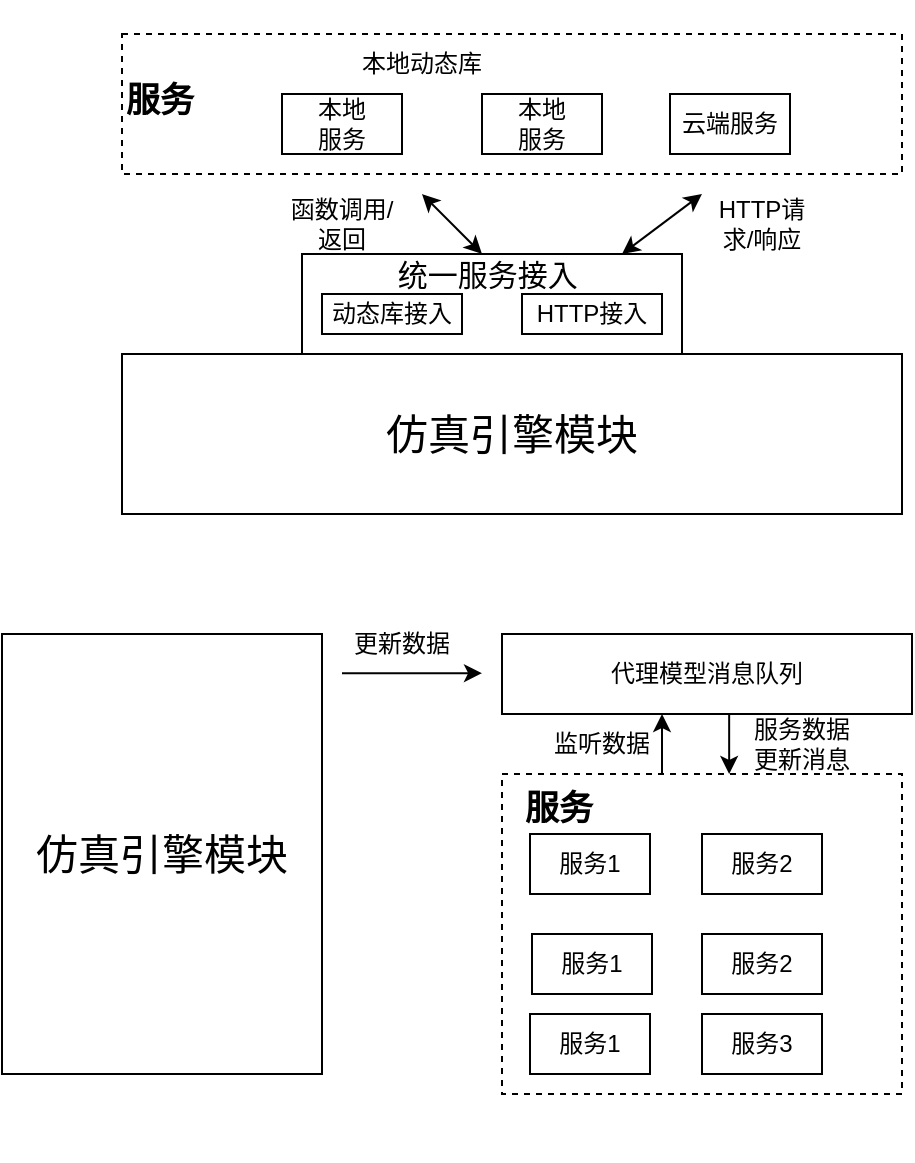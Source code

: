 <mxfile version="24.4.2" type="github">
  <diagram name="第 1 页" id="VU4i24DIDe2JPbdfhRVh">
    <mxGraphModel dx="1188" dy="633" grid="1" gridSize="10" guides="1" tooltips="1" connect="1" arrows="1" fold="1" page="1" pageScale="1" pageWidth="827" pageHeight="1169" math="0" shadow="0">
      <root>
        <mxCell id="0" />
        <mxCell id="1" parent="0" />
        <mxCell id="Od5kitWDJxDLRIZCz0hn-1" value="&lt;div&gt;&lt;b&gt;&lt;font style=&quot;font-size: 17px;&quot;&gt;&lt;br&gt;&lt;/font&gt;&lt;/b&gt;&lt;/div&gt;&lt;b&gt;&lt;font style=&quot;font-size: 17px;&quot;&gt;&lt;div&gt;&lt;b&gt;&lt;font style=&quot;font-size: 17px;&quot;&gt;&lt;br&gt;&lt;/font&gt;&lt;/b&gt;&lt;/div&gt;服务&lt;/font&gt;&lt;/b&gt;&lt;div&gt;&lt;br&gt;&lt;/div&gt;&lt;div&gt;&lt;br&gt;&lt;/div&gt;&lt;div&gt;&lt;br&gt;&lt;/div&gt;" style="rounded=0;whiteSpace=wrap;html=1;dashed=1;align=left;" vertex="1" parent="1">
          <mxGeometry x="180" y="280" width="390" height="70" as="geometry" />
        </mxCell>
        <mxCell id="Od5kitWDJxDLRIZCz0hn-2" value="本地&lt;div&gt;服务&lt;/div&gt;" style="rounded=0;whiteSpace=wrap;html=1;" vertex="1" parent="1">
          <mxGeometry x="260" y="310" width="60" height="30" as="geometry" />
        </mxCell>
        <mxCell id="Od5kitWDJxDLRIZCz0hn-3" value="本地&lt;div&gt;服务&lt;/div&gt;" style="rounded=0;whiteSpace=wrap;html=1;" vertex="1" parent="1">
          <mxGeometry x="360" y="310" width="60" height="30" as="geometry" />
        </mxCell>
        <mxCell id="Od5kitWDJxDLRIZCz0hn-4" value="云端服务" style="rounded=0;whiteSpace=wrap;html=1;" vertex="1" parent="1">
          <mxGeometry x="454" y="310" width="60" height="30" as="geometry" />
        </mxCell>
        <mxCell id="Od5kitWDJxDLRIZCz0hn-7" value="&lt;font style=&quot;font-size: 21px;&quot;&gt;仿真引擎模块&lt;/font&gt;" style="rounded=0;whiteSpace=wrap;html=1;" vertex="1" parent="1">
          <mxGeometry x="180" y="440" width="390" height="80" as="geometry" />
        </mxCell>
        <mxCell id="Od5kitWDJxDLRIZCz0hn-8" value="&lt;div style=&quot;text-align: center;&quot;&gt;&lt;span style=&quot;background-color: initial;&quot;&gt;&lt;br&gt;&lt;/span&gt;&lt;/div&gt;&lt;div style=&quot;text-align: center;&quot;&gt;&lt;span style=&quot;background-color: initial;&quot;&gt;&amp;nbsp; &amp;nbsp; &amp;nbsp; &amp;nbsp; &amp;nbsp; &amp;nbsp; &amp;nbsp; &amp;nbsp;&lt;/span&gt;&lt;/div&gt;&lt;div style=&quot;text-align: center;&quot;&gt;&lt;span style=&quot;background-color: initial;&quot;&gt;&lt;font style=&quot;font-size: 15px;&quot;&gt;&lt;span style=&quot;white-space: pre;&quot;&gt;&#x9;&lt;/span&gt;&amp;nbsp; &amp;nbsp;统一服务接入&lt;/font&gt;&lt;/span&gt;&lt;/div&gt;&lt;div&gt;&lt;br&gt;&lt;/div&gt;&lt;div&gt;&lt;br&gt;&lt;/div&gt;&lt;div&gt;&lt;br&gt;&lt;/div&gt;&lt;div&gt;&lt;br&gt;&lt;/div&gt;" style="rounded=0;whiteSpace=wrap;html=1;align=left;" vertex="1" parent="1">
          <mxGeometry x="270" y="390" width="190" height="50" as="geometry" />
        </mxCell>
        <mxCell id="Od5kitWDJxDLRIZCz0hn-9" value="动态库接入" style="rounded=0;whiteSpace=wrap;html=1;" vertex="1" parent="1">
          <mxGeometry x="280" y="410" width="70" height="20" as="geometry" />
        </mxCell>
        <mxCell id="Od5kitWDJxDLRIZCz0hn-11" value="HTTP接入" style="rounded=0;whiteSpace=wrap;html=1;" vertex="1" parent="1">
          <mxGeometry x="380" y="410" width="70" height="20" as="geometry" />
        </mxCell>
        <mxCell id="Od5kitWDJxDLRIZCz0hn-13" value="" style="endArrow=classic;startArrow=classic;html=1;rounded=0;" edge="1" parent="1">
          <mxGeometry width="50" height="50" relative="1" as="geometry">
            <mxPoint x="360" y="390" as="sourcePoint" />
            <mxPoint x="330" y="360" as="targetPoint" />
          </mxGeometry>
        </mxCell>
        <mxCell id="Od5kitWDJxDLRIZCz0hn-14" value="函数调用/返回" style="text;html=1;align=center;verticalAlign=middle;whiteSpace=wrap;rounded=0;" vertex="1" parent="1">
          <mxGeometry x="260" y="360" width="60" height="30" as="geometry" />
        </mxCell>
        <mxCell id="Od5kitWDJxDLRIZCz0hn-15" value="" style="endArrow=classic;startArrow=classic;html=1;rounded=0;" edge="1" parent="1">
          <mxGeometry width="50" height="50" relative="1" as="geometry">
            <mxPoint x="430" y="390" as="sourcePoint" />
            <mxPoint x="470" y="360" as="targetPoint" />
          </mxGeometry>
        </mxCell>
        <mxCell id="Od5kitWDJxDLRIZCz0hn-17" value="HTTP请求/响应" style="text;html=1;align=center;verticalAlign=middle;whiteSpace=wrap;rounded=0;" vertex="1" parent="1">
          <mxGeometry x="470" y="360" width="60" height="30" as="geometry" />
        </mxCell>
        <mxCell id="Od5kitWDJxDLRIZCz0hn-18" value="本地动态库" style="text;html=1;align=center;verticalAlign=middle;whiteSpace=wrap;rounded=0;" vertex="1" parent="1">
          <mxGeometry x="290" y="280" width="80" height="30" as="geometry" />
        </mxCell>
        <mxCell id="Od5kitWDJxDLRIZCz0hn-19" value="&lt;font style=&quot;font-size: 21px;&quot;&gt;仿真引擎模块&lt;/font&gt;" style="rounded=0;whiteSpace=wrap;html=1;" vertex="1" parent="1">
          <mxGeometry x="120" y="580" width="160" height="220" as="geometry" />
        </mxCell>
        <mxCell id="Od5kitWDJxDLRIZCz0hn-20" value="&lt;div&gt;&lt;b&gt;&lt;font style=&quot;font-size: 17px;&quot;&gt;&lt;br&gt;&lt;/font&gt;&lt;/b&gt;&lt;/div&gt;&lt;b&gt;&lt;font style=&quot;font-size: 17px;&quot;&gt;&lt;div&gt;&lt;b&gt;&lt;font style=&quot;font-size: 17px;&quot;&gt;&lt;br&gt;&lt;/font&gt;&lt;/b&gt;&lt;/div&gt;&amp;nbsp; 服务&lt;/font&gt;&lt;/b&gt;&lt;div&gt;&lt;span style=&quot;font-size: 17px;&quot;&gt;&lt;b&gt;&lt;br&gt;&lt;/b&gt;&lt;/span&gt;&lt;/div&gt;&lt;div&gt;&lt;span style=&quot;font-size: 17px;&quot;&gt;&lt;b&gt;&lt;br&gt;&lt;/b&gt;&lt;/span&gt;&lt;/div&gt;&lt;div&gt;&lt;span style=&quot;font-size: 17px;&quot;&gt;&lt;b&gt;&lt;br&gt;&lt;/b&gt;&lt;/span&gt;&lt;/div&gt;&lt;div&gt;&lt;span style=&quot;font-size: 17px;&quot;&gt;&lt;b&gt;&lt;br&gt;&lt;/b&gt;&lt;/span&gt;&lt;/div&gt;&lt;div&gt;&lt;span style=&quot;font-size: 17px;&quot;&gt;&lt;b&gt;&lt;br&gt;&lt;/b&gt;&lt;/span&gt;&lt;/div&gt;&lt;div&gt;&lt;span style=&quot;font-size: 17px;&quot;&gt;&lt;b&gt;&lt;br&gt;&lt;/b&gt;&lt;/span&gt;&lt;div&gt;&lt;br&gt;&lt;/div&gt;&lt;div&gt;&lt;br&gt;&lt;/div&gt;&lt;div&gt;&lt;br&gt;&lt;/div&gt;&lt;/div&gt;" style="rounded=0;whiteSpace=wrap;html=1;dashed=1;align=left;" vertex="1" parent="1">
          <mxGeometry x="370" y="650" width="200" height="160" as="geometry" />
        </mxCell>
        <mxCell id="Od5kitWDJxDLRIZCz0hn-21" value="&lt;div&gt;服务1&lt;/div&gt;" style="rounded=0;whiteSpace=wrap;html=1;" vertex="1" parent="1">
          <mxGeometry x="384" y="680" width="60" height="30" as="geometry" />
        </mxCell>
        <mxCell id="Od5kitWDJxDLRIZCz0hn-22" value="&lt;div&gt;服务1&lt;/div&gt;" style="rounded=0;whiteSpace=wrap;html=1;" vertex="1" parent="1">
          <mxGeometry x="385" y="730" width="60" height="30" as="geometry" />
        </mxCell>
        <mxCell id="Od5kitWDJxDLRIZCz0hn-23" value="&lt;div&gt;服务1&lt;/div&gt;" style="rounded=0;whiteSpace=wrap;html=1;" vertex="1" parent="1">
          <mxGeometry x="384" y="770" width="60" height="30" as="geometry" />
        </mxCell>
        <mxCell id="Od5kitWDJxDLRIZCz0hn-24" value="&lt;div&gt;服务2&lt;/div&gt;" style="rounded=0;whiteSpace=wrap;html=1;" vertex="1" parent="1">
          <mxGeometry x="470" y="680" width="60" height="30" as="geometry" />
        </mxCell>
        <mxCell id="Od5kitWDJxDLRIZCz0hn-25" value="&lt;div&gt;服务2&lt;/div&gt;" style="rounded=0;whiteSpace=wrap;html=1;" vertex="1" parent="1">
          <mxGeometry x="470" y="730" width="60" height="30" as="geometry" />
        </mxCell>
        <mxCell id="Od5kitWDJxDLRIZCz0hn-26" value="&lt;div&gt;服务3&lt;/div&gt;" style="rounded=0;whiteSpace=wrap;html=1;" vertex="1" parent="1">
          <mxGeometry x="470" y="770" width="60" height="30" as="geometry" />
        </mxCell>
        <mxCell id="Od5kitWDJxDLRIZCz0hn-27" value="代理模型消息队列" style="rounded=0;whiteSpace=wrap;html=1;" vertex="1" parent="1">
          <mxGeometry x="370" y="580" width="205" height="40" as="geometry" />
        </mxCell>
        <mxCell id="Od5kitWDJxDLRIZCz0hn-28" value="" style="endArrow=classic;html=1;rounded=0;" edge="1" parent="1">
          <mxGeometry width="50" height="50" relative="1" as="geometry">
            <mxPoint x="290" y="599.58" as="sourcePoint" />
            <mxPoint x="360" y="599.58" as="targetPoint" />
          </mxGeometry>
        </mxCell>
        <mxCell id="Od5kitWDJxDLRIZCz0hn-29" value="更新数据" style="text;html=1;align=center;verticalAlign=middle;whiteSpace=wrap;rounded=0;" vertex="1" parent="1">
          <mxGeometry x="290" y="570" width="60" height="30" as="geometry" />
        </mxCell>
        <mxCell id="Od5kitWDJxDLRIZCz0hn-30" value="" style="endArrow=classic;html=1;rounded=0;" edge="1" parent="1">
          <mxGeometry width="50" height="50" relative="1" as="geometry">
            <mxPoint x="450" y="650" as="sourcePoint" />
            <mxPoint x="450" y="620" as="targetPoint" />
          </mxGeometry>
        </mxCell>
        <mxCell id="Od5kitWDJxDLRIZCz0hn-31" value="监听数据" style="text;html=1;align=center;verticalAlign=middle;whiteSpace=wrap;rounded=0;" vertex="1" parent="1">
          <mxGeometry x="390" y="620" width="60" height="30" as="geometry" />
        </mxCell>
        <mxCell id="Od5kitWDJxDLRIZCz0hn-32" value="" style="endArrow=classic;html=1;rounded=0;" edge="1" parent="1">
          <mxGeometry width="50" height="50" relative="1" as="geometry">
            <mxPoint x="483.58" y="620" as="sourcePoint" />
            <mxPoint x="483.58" y="650" as="targetPoint" />
          </mxGeometry>
        </mxCell>
        <mxCell id="Od5kitWDJxDLRIZCz0hn-33" value="服务数据更新消息" style="text;html=1;align=center;verticalAlign=middle;whiteSpace=wrap;rounded=0;" vertex="1" parent="1">
          <mxGeometry x="490" y="620" width="60" height="30" as="geometry" />
        </mxCell>
      </root>
    </mxGraphModel>
  </diagram>
</mxfile>
